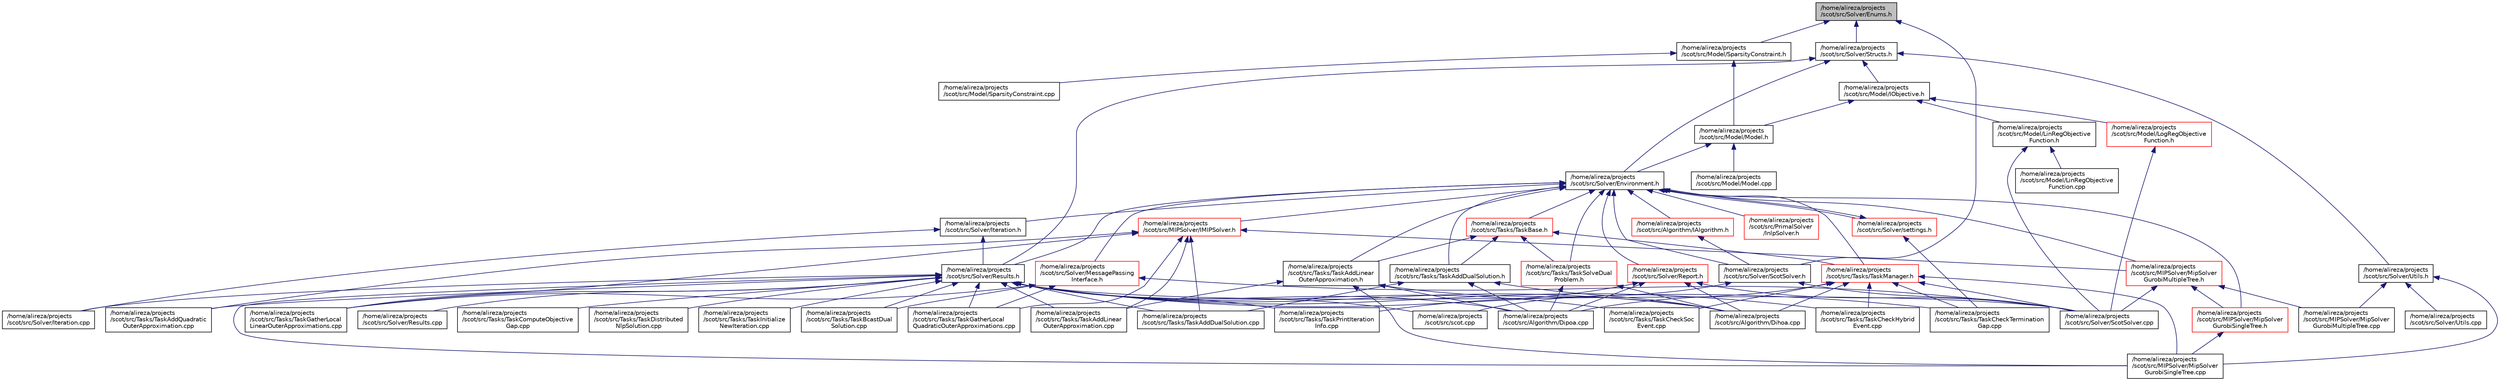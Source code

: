 digraph "/home/alireza/projects/scot/src/Solver/Enums.h"
{
 // LATEX_PDF_SIZE
  edge [fontname="Helvetica",fontsize="10",labelfontname="Helvetica",labelfontsize="10"];
  node [fontname="Helvetica",fontsize="10",shape=record];
  Node1 [label="/home/alireza/projects\l/scot/src/Solver/Enums.h",height=0.2,width=0.4,color="black", fillcolor="grey75", style="filled", fontcolor="black",tooltip=" "];
  Node1 -> Node2 [dir="back",color="midnightblue",fontsize="10",style="solid",fontname="Helvetica"];
  Node2 [label="/home/alireza/projects\l/scot/src/Model/SparsityConstraint.h",height=0.2,width=0.4,color="black", fillcolor="white", style="filled",URL="$SparsityConstraint_8h.html",tooltip=" "];
  Node2 -> Node3 [dir="back",color="midnightblue",fontsize="10",style="solid",fontname="Helvetica"];
  Node3 [label="/home/alireza/projects\l/scot/src/Model/Model.h",height=0.2,width=0.4,color="black", fillcolor="white", style="filled",URL="$Model_8h.html",tooltip=" "];
  Node3 -> Node4 [dir="back",color="midnightblue",fontsize="10",style="solid",fontname="Helvetica"];
  Node4 [label="/home/alireza/projects\l/scot/src/Model/Model.cpp",height=0.2,width=0.4,color="black", fillcolor="white", style="filled",URL="$Model_8cpp.html",tooltip=" "];
  Node3 -> Node5 [dir="back",color="midnightblue",fontsize="10",style="solid",fontname="Helvetica"];
  Node5 [label="/home/alireza/projects\l/scot/src/Solver/Environment.h",height=0.2,width=0.4,color="black", fillcolor="white", style="filled",URL="$Environment_8h.html",tooltip=" "];
  Node5 -> Node6 [dir="back",color="midnightblue",fontsize="10",style="solid",fontname="Helvetica"];
  Node6 [label="/home/alireza/projects\l/scot/src/Algorithm/IAlgorithm.h",height=0.2,width=0.4,color="red", fillcolor="white", style="filled",URL="$IAlgorithm_8h.html",tooltip=" "];
  Node6 -> Node12 [dir="back",color="midnightblue",fontsize="10",style="solid",fontname="Helvetica"];
  Node12 [label="/home/alireza/projects\l/scot/src/Solver/ScotSolver.h",height=0.2,width=0.4,color="black", fillcolor="white", style="filled",URL="$ScotSolver_8h.html",tooltip=" "];
  Node12 -> Node13 [dir="back",color="midnightblue",fontsize="10",style="solid",fontname="Helvetica"];
  Node13 [label="/home/alireza/projects\l/scot/src/scot.cpp",height=0.2,width=0.4,color="black", fillcolor="white", style="filled",URL="$scot_8cpp.html",tooltip="main file of the project"];
  Node12 -> Node9 [dir="back",color="midnightblue",fontsize="10",style="solid",fontname="Helvetica"];
  Node9 [label="/home/alireza/projects\l/scot/src/Solver/ScotSolver.cpp",height=0.2,width=0.4,color="black", fillcolor="white", style="filled",URL="$ScotSolver_8cpp.html",tooltip=" "];
  Node5 -> Node14 [dir="back",color="midnightblue",fontsize="10",style="solid",fontname="Helvetica"];
  Node14 [label="/home/alireza/projects\l/scot/src/MIPSolver/IMIPSolver.h",height=0.2,width=0.4,color="red", fillcolor="white", style="filled",URL="$IMIPSolver_8h.html",tooltip=" "];
  Node14 -> Node15 [dir="back",color="midnightblue",fontsize="10",style="solid",fontname="Helvetica"];
  Node15 [label="/home/alireza/projects\l/scot/src/MIPSolver/MipSolver\lGurobiMultipleTree.h",height=0.2,width=0.4,color="red", fillcolor="white", style="filled",URL="$MipSolverGurobiMultipleTree_8h.html",tooltip=" "];
  Node15 -> Node16 [dir="back",color="midnightblue",fontsize="10",style="solid",fontname="Helvetica"];
  Node16 [label="/home/alireza/projects\l/scot/src/MIPSolver/MipSolver\lGurobiMultipleTree.cpp",height=0.2,width=0.4,color="black", fillcolor="white", style="filled",URL="$MipSolverGurobiMultipleTree_8cpp.html",tooltip=" "];
  Node15 -> Node17 [dir="back",color="midnightblue",fontsize="10",style="solid",fontname="Helvetica"];
  Node17 [label="/home/alireza/projects\l/scot/src/MIPSolver/MipSolver\lGurobiSingleTree.h",height=0.2,width=0.4,color="red", fillcolor="white", style="filled",URL="$MipSolverGurobiSingleTree_8h.html",tooltip=" "];
  Node17 -> Node18 [dir="back",color="midnightblue",fontsize="10",style="solid",fontname="Helvetica"];
  Node18 [label="/home/alireza/projects\l/scot/src/MIPSolver/MipSolver\lGurobiSingleTree.cpp",height=0.2,width=0.4,color="black", fillcolor="white", style="filled",URL="$MipSolverGurobiSingleTree_8cpp.html",tooltip=" "];
  Node15 -> Node9 [dir="back",color="midnightblue",fontsize="10",style="solid",fontname="Helvetica"];
  Node14 -> Node22 [dir="back",color="midnightblue",fontsize="10",style="solid",fontname="Helvetica"];
  Node22 [label="/home/alireza/projects\l/scot/src/Tasks/TaskAddDualSolution.cpp",height=0.2,width=0.4,color="black", fillcolor="white", style="filled",URL="$TaskAddDualSolution_8cpp.html",tooltip=" "];
  Node14 -> Node23 [dir="back",color="midnightblue",fontsize="10",style="solid",fontname="Helvetica"];
  Node23 [label="/home/alireza/projects\l/scot/src/Tasks/TaskAddLinear\lOuterApproximation.cpp",height=0.2,width=0.4,color="black", fillcolor="white", style="filled",URL="$TaskAddLinearOuterApproximation_8cpp.html",tooltip=" "];
  Node14 -> Node24 [dir="back",color="midnightblue",fontsize="10",style="solid",fontname="Helvetica"];
  Node24 [label="/home/alireza/projects\l/scot/src/Tasks/TaskAddQuadratic\lOuterApproximation.cpp",height=0.2,width=0.4,color="black", fillcolor="white", style="filled",URL="$TaskAddQuadraticOuterApproximation_8cpp.html",tooltip=" "];
  Node14 -> Node25 [dir="back",color="midnightblue",fontsize="10",style="solid",fontname="Helvetica"];
  Node25 [label="/home/alireza/projects\l/scot/src/Tasks/TaskGatherLocal\lLinearOuterApproximations.cpp",height=0.2,width=0.4,color="black", fillcolor="white", style="filled",URL="$TaskGatherLocalLinearOuterApproximations_8cpp.html",tooltip=" "];
  Node14 -> Node26 [dir="back",color="midnightblue",fontsize="10",style="solid",fontname="Helvetica"];
  Node26 [label="/home/alireza/projects\l/scot/src/Tasks/TaskGatherLocal\lQuadraticOuterApproximations.cpp",height=0.2,width=0.4,color="black", fillcolor="white", style="filled",URL="$TaskGatherLocalQuadraticOuterApproximations_8cpp.html",tooltip=" "];
  Node5 -> Node15 [dir="back",color="midnightblue",fontsize="10",style="solid",fontname="Helvetica"];
  Node5 -> Node17 [dir="back",color="midnightblue",fontsize="10",style="solid",fontname="Helvetica"];
  Node5 -> Node29 [dir="back",color="midnightblue",fontsize="10",style="solid",fontname="Helvetica"];
  Node29 [label="/home/alireza/projects\l/scot/src/PrimalSolver\l/InlpSolver.h",height=0.2,width=0.4,color="red", fillcolor="white", style="filled",URL="$InlpSolver_8h.html",tooltip=" "];
  Node5 -> Node35 [dir="back",color="midnightblue",fontsize="10",style="solid",fontname="Helvetica"];
  Node35 [label="/home/alireza/projects\l/scot/src/Solver/Iteration.h",height=0.2,width=0.4,color="black", fillcolor="white", style="filled",URL="$Iteration_8h.html",tooltip=" "];
  Node35 -> Node36 [dir="back",color="midnightblue",fontsize="10",style="solid",fontname="Helvetica"];
  Node36 [label="/home/alireza/projects\l/scot/src/Solver/Iteration.cpp",height=0.2,width=0.4,color="black", fillcolor="white", style="filled",URL="$Iteration_8cpp.html",tooltip=" "];
  Node35 -> Node37 [dir="back",color="midnightblue",fontsize="10",style="solid",fontname="Helvetica"];
  Node37 [label="/home/alireza/projects\l/scot/src/Solver/Results.h",height=0.2,width=0.4,color="black", fillcolor="white", style="filled",URL="$Results_8h.html",tooltip=" "];
  Node37 -> Node8 [dir="back",color="midnightblue",fontsize="10",style="solid",fontname="Helvetica"];
  Node8 [label="/home/alireza/projects\l/scot/src/Algorithm/Dihoa.cpp",height=0.2,width=0.4,color="black", fillcolor="white", style="filled",URL="$Dihoa_8cpp.html",tooltip=" "];
  Node37 -> Node11 [dir="back",color="midnightblue",fontsize="10",style="solid",fontname="Helvetica"];
  Node11 [label="/home/alireza/projects\l/scot/src/Algorithm/Dipoa.cpp",height=0.2,width=0.4,color="black", fillcolor="white", style="filled",URL="$Dipoa_8cpp.html",tooltip=" "];
  Node37 -> Node18 [dir="back",color="midnightblue",fontsize="10",style="solid",fontname="Helvetica"];
  Node37 -> Node13 [dir="back",color="midnightblue",fontsize="10",style="solid",fontname="Helvetica"];
  Node37 -> Node36 [dir="back",color="midnightblue",fontsize="10",style="solid",fontname="Helvetica"];
  Node37 -> Node38 [dir="back",color="midnightblue",fontsize="10",style="solid",fontname="Helvetica"];
  Node38 [label="/home/alireza/projects\l/scot/src/Solver/Results.cpp",height=0.2,width=0.4,color="black", fillcolor="white", style="filled",URL="$Results_8cpp.html",tooltip=" "];
  Node37 -> Node9 [dir="back",color="midnightblue",fontsize="10",style="solid",fontname="Helvetica"];
  Node37 -> Node22 [dir="back",color="midnightblue",fontsize="10",style="solid",fontname="Helvetica"];
  Node37 -> Node23 [dir="back",color="midnightblue",fontsize="10",style="solid",fontname="Helvetica"];
  Node37 -> Node24 [dir="back",color="midnightblue",fontsize="10",style="solid",fontname="Helvetica"];
  Node37 -> Node39 [dir="back",color="midnightblue",fontsize="10",style="solid",fontname="Helvetica"];
  Node39 [label="/home/alireza/projects\l/scot/src/Tasks/TaskBcastDual\lSolution.cpp",height=0.2,width=0.4,color="black", fillcolor="white", style="filled",URL="$TaskBcastDualSolution_8cpp.html",tooltip=" "];
  Node37 -> Node34 [dir="back",color="midnightblue",fontsize="10",style="solid",fontname="Helvetica"];
  Node34 [label="/home/alireza/projects\l/scot/src/Tasks/TaskCheckHybrid\lEvent.cpp",height=0.2,width=0.4,color="black", fillcolor="white", style="filled",URL="$TaskCheckHybridEvent_8cpp.html",tooltip=" "];
  Node37 -> Node40 [dir="back",color="midnightblue",fontsize="10",style="solid",fontname="Helvetica"];
  Node40 [label="/home/alireza/projects\l/scot/src/Tasks/TaskCheckSoc\lEvent.cpp",height=0.2,width=0.4,color="black", fillcolor="white", style="filled",URL="$TaskCheckSocEvent_8cpp.html",tooltip=" "];
  Node37 -> Node41 [dir="back",color="midnightblue",fontsize="10",style="solid",fontname="Helvetica"];
  Node41 [label="/home/alireza/projects\l/scot/src/Tasks/TaskCheckTermination\lGap.cpp",height=0.2,width=0.4,color="black", fillcolor="white", style="filled",URL="$TaskCheckTerminationGap_8cpp.html",tooltip=" "];
  Node37 -> Node42 [dir="back",color="midnightblue",fontsize="10",style="solid",fontname="Helvetica"];
  Node42 [label="/home/alireza/projects\l/scot/src/Tasks/TaskComputeObjective\lGap.cpp",height=0.2,width=0.4,color="black", fillcolor="white", style="filled",URL="$TaskComputeObjectiveGap_8cpp.html",tooltip=" "];
  Node37 -> Node32 [dir="back",color="midnightblue",fontsize="10",style="solid",fontname="Helvetica"];
  Node32 [label="/home/alireza/projects\l/scot/src/Tasks/TaskDistributed\lNlpSolution.cpp",height=0.2,width=0.4,color="black", fillcolor="white", style="filled",URL="$TaskDistributedNlpSolution_8cpp.html",tooltip=" "];
  Node37 -> Node25 [dir="back",color="midnightblue",fontsize="10",style="solid",fontname="Helvetica"];
  Node37 -> Node26 [dir="back",color="midnightblue",fontsize="10",style="solid",fontname="Helvetica"];
  Node37 -> Node43 [dir="back",color="midnightblue",fontsize="10",style="solid",fontname="Helvetica"];
  Node43 [label="/home/alireza/projects\l/scot/src/Tasks/TaskInitialize\lNewIteration.cpp",height=0.2,width=0.4,color="black", fillcolor="white", style="filled",URL="$TaskInitializeNewIteration_8cpp.html",tooltip=" "];
  Node37 -> Node44 [dir="back",color="midnightblue",fontsize="10",style="solid",fontname="Helvetica"];
  Node44 [label="/home/alireza/projects\l/scot/src/Tasks/TaskPrintIteration\lInfo.cpp",height=0.2,width=0.4,color="black", fillcolor="white", style="filled",URL="$TaskPrintIterationInfo_8cpp.html",tooltip=" "];
  Node5 -> Node45 [dir="back",color="midnightblue",fontsize="10",style="solid",fontname="Helvetica"];
  Node45 [label="/home/alireza/projects\l/scot/src/Solver/MessagePassing\lInterface.h",height=0.2,width=0.4,color="red", fillcolor="white", style="filled",URL="$MessagePassingInterface_8h.html",tooltip=" "];
  Node45 -> Node9 [dir="back",color="midnightblue",fontsize="10",style="solid",fontname="Helvetica"];
  Node45 -> Node39 [dir="back",color="midnightblue",fontsize="10",style="solid",fontname="Helvetica"];
  Node45 -> Node25 [dir="back",color="midnightblue",fontsize="10",style="solid",fontname="Helvetica"];
  Node45 -> Node26 [dir="back",color="midnightblue",fontsize="10",style="solid",fontname="Helvetica"];
  Node5 -> Node47 [dir="back",color="midnightblue",fontsize="10",style="solid",fontname="Helvetica"];
  Node47 [label="/home/alireza/projects\l/scot/src/Solver/Report.h",height=0.2,width=0.4,color="red", fillcolor="white", style="filled",URL="$Report_8h.html",tooltip=" "];
  Node47 -> Node8 [dir="back",color="midnightblue",fontsize="10",style="solid",fontname="Helvetica"];
  Node47 -> Node11 [dir="back",color="midnightblue",fontsize="10",style="solid",fontname="Helvetica"];
  Node47 -> Node9 [dir="back",color="midnightblue",fontsize="10",style="solid",fontname="Helvetica"];
  Node47 -> Node44 [dir="back",color="midnightblue",fontsize="10",style="solid",fontname="Helvetica"];
  Node5 -> Node37 [dir="back",color="midnightblue",fontsize="10",style="solid",fontname="Helvetica"];
  Node5 -> Node12 [dir="back",color="midnightblue",fontsize="10",style="solid",fontname="Helvetica"];
  Node5 -> Node49 [dir="back",color="midnightblue",fontsize="10",style="solid",fontname="Helvetica"];
  Node49 [label="/home/alireza/projects\l/scot/src/Solver/settings.h",height=0.2,width=0.4,color="red", fillcolor="white", style="filled",URL="$settings_8h.html",tooltip=" "];
  Node49 -> Node5 [dir="back",color="midnightblue",fontsize="10",style="solid",fontname="Helvetica"];
  Node49 -> Node41 [dir="back",color="midnightblue",fontsize="10",style="solid",fontname="Helvetica"];
  Node5 -> Node51 [dir="back",color="midnightblue",fontsize="10",style="solid",fontname="Helvetica"];
  Node51 [label="/home/alireza/projects\l/scot/src/Tasks/TaskAddDualSolution.h",height=0.2,width=0.4,color="black", fillcolor="white", style="filled",URL="$TaskAddDualSolution_8h.html",tooltip=" "];
  Node51 -> Node8 [dir="back",color="midnightblue",fontsize="10",style="solid",fontname="Helvetica"];
  Node51 -> Node11 [dir="back",color="midnightblue",fontsize="10",style="solid",fontname="Helvetica"];
  Node51 -> Node22 [dir="back",color="midnightblue",fontsize="10",style="solid",fontname="Helvetica"];
  Node5 -> Node52 [dir="back",color="midnightblue",fontsize="10",style="solid",fontname="Helvetica"];
  Node52 [label="/home/alireza/projects\l/scot/src/Tasks/TaskAddLinear\lOuterApproximation.h",height=0.2,width=0.4,color="black", fillcolor="white", style="filled",URL="$TaskAddLinearOuterApproximation_8h.html",tooltip=" "];
  Node52 -> Node8 [dir="back",color="midnightblue",fontsize="10",style="solid",fontname="Helvetica"];
  Node52 -> Node11 [dir="back",color="midnightblue",fontsize="10",style="solid",fontname="Helvetica"];
  Node52 -> Node18 [dir="back",color="midnightblue",fontsize="10",style="solid",fontname="Helvetica"];
  Node52 -> Node23 [dir="back",color="midnightblue",fontsize="10",style="solid",fontname="Helvetica"];
  Node5 -> Node53 [dir="back",color="midnightblue",fontsize="10",style="solid",fontname="Helvetica"];
  Node53 [label="/home/alireza/projects\l/scot/src/Tasks/TaskBase.h",height=0.2,width=0.4,color="red", fillcolor="white", style="filled",URL="$TaskBase_8h.html",tooltip=" "];
  Node53 -> Node51 [dir="back",color="midnightblue",fontsize="10",style="solid",fontname="Helvetica"];
  Node53 -> Node52 [dir="back",color="midnightblue",fontsize="10",style="solid",fontname="Helvetica"];
  Node53 -> Node68 [dir="back",color="midnightblue",fontsize="10",style="solid",fontname="Helvetica"];
  Node68 [label="/home/alireza/projects\l/scot/src/Tasks/TaskManager.h",height=0.2,width=0.4,color="red", fillcolor="white", style="filled",URL="$TaskManager_8h.html",tooltip=" "];
  Node68 -> Node8 [dir="back",color="midnightblue",fontsize="10",style="solid",fontname="Helvetica"];
  Node68 -> Node11 [dir="back",color="midnightblue",fontsize="10",style="solid",fontname="Helvetica"];
  Node68 -> Node18 [dir="back",color="midnightblue",fontsize="10",style="solid",fontname="Helvetica"];
  Node68 -> Node9 [dir="back",color="midnightblue",fontsize="10",style="solid",fontname="Helvetica"];
  Node68 -> Node34 [dir="back",color="midnightblue",fontsize="10",style="solid",fontname="Helvetica"];
  Node68 -> Node40 [dir="back",color="midnightblue",fontsize="10",style="solid",fontname="Helvetica"];
  Node68 -> Node41 [dir="back",color="midnightblue",fontsize="10",style="solid",fontname="Helvetica"];
  Node53 -> Node71 [dir="back",color="midnightblue",fontsize="10",style="solid",fontname="Helvetica"];
  Node71 [label="/home/alireza/projects\l/scot/src/Tasks/TaskSolveDual\lProblem.h",height=0.2,width=0.4,color="red", fillcolor="white", style="filled",URL="$TaskSolveDualProblem_8h.html",tooltip=" "];
  Node71 -> Node8 [dir="back",color="midnightblue",fontsize="10",style="solid",fontname="Helvetica"];
  Node71 -> Node11 [dir="back",color="midnightblue",fontsize="10",style="solid",fontname="Helvetica"];
  Node5 -> Node68 [dir="back",color="midnightblue",fontsize="10",style="solid",fontname="Helvetica"];
  Node5 -> Node71 [dir="back",color="midnightblue",fontsize="10",style="solid",fontname="Helvetica"];
  Node2 -> Node73 [dir="back",color="midnightblue",fontsize="10",style="solid",fontname="Helvetica"];
  Node73 [label="/home/alireza/projects\l/scot/src/Model/SparsityConstraint.cpp",height=0.2,width=0.4,color="black", fillcolor="white", style="filled",URL="$SparsityConstraint_8cpp.html",tooltip=" "];
  Node1 -> Node12 [dir="back",color="midnightblue",fontsize="10",style="solid",fontname="Helvetica"];
  Node1 -> Node74 [dir="back",color="midnightblue",fontsize="10",style="solid",fontname="Helvetica"];
  Node74 [label="/home/alireza/projects\l/scot/src/Solver/Structs.h",height=0.2,width=0.4,color="black", fillcolor="white", style="filled",URL="$Structs_8h.html",tooltip=" "];
  Node74 -> Node75 [dir="back",color="midnightblue",fontsize="10",style="solid",fontname="Helvetica"];
  Node75 [label="/home/alireza/projects\l/scot/src/Model/IObjective.h",height=0.2,width=0.4,color="black", fillcolor="white", style="filled",URL="$IObjective_8h.html",tooltip=" "];
  Node75 -> Node76 [dir="back",color="midnightblue",fontsize="10",style="solid",fontname="Helvetica"];
  Node76 [label="/home/alireza/projects\l/scot/src/Model/LinRegObjective\lFunction.h",height=0.2,width=0.4,color="black", fillcolor="white", style="filled",URL="$LinRegObjectiveFunction_8h.html",tooltip=" "];
  Node76 -> Node77 [dir="back",color="midnightblue",fontsize="10",style="solid",fontname="Helvetica"];
  Node77 [label="/home/alireza/projects\l/scot/src/Model/LinRegObjective\lFunction.cpp",height=0.2,width=0.4,color="black", fillcolor="white", style="filled",URL="$LinRegObjectiveFunction_8cpp.html",tooltip=" "];
  Node76 -> Node9 [dir="back",color="midnightblue",fontsize="10",style="solid",fontname="Helvetica"];
  Node75 -> Node78 [dir="back",color="midnightblue",fontsize="10",style="solid",fontname="Helvetica"];
  Node78 [label="/home/alireza/projects\l/scot/src/Model/LogRegObjective\lFunction.h",height=0.2,width=0.4,color="red", fillcolor="white", style="filled",URL="$LogRegObjectiveFunction_8h.html",tooltip=" "];
  Node78 -> Node9 [dir="back",color="midnightblue",fontsize="10",style="solid",fontname="Helvetica"];
  Node75 -> Node3 [dir="back",color="midnightblue",fontsize="10",style="solid",fontname="Helvetica"];
  Node74 -> Node5 [dir="back",color="midnightblue",fontsize="10",style="solid",fontname="Helvetica"];
  Node74 -> Node37 [dir="back",color="midnightblue",fontsize="10",style="solid",fontname="Helvetica"];
  Node74 -> Node80 [dir="back",color="midnightblue",fontsize="10",style="solid",fontname="Helvetica"];
  Node80 [label="/home/alireza/projects\l/scot/src/Solver/Utils.h",height=0.2,width=0.4,color="black", fillcolor="white", style="filled",URL="$Utils_8h.html",tooltip=" "];
  Node80 -> Node16 [dir="back",color="midnightblue",fontsize="10",style="solid",fontname="Helvetica"];
  Node80 -> Node18 [dir="back",color="midnightblue",fontsize="10",style="solid",fontname="Helvetica"];
  Node80 -> Node81 [dir="back",color="midnightblue",fontsize="10",style="solid",fontname="Helvetica"];
  Node81 [label="/home/alireza/projects\l/scot/src/Solver/Utils.cpp",height=0.2,width=0.4,color="black", fillcolor="white", style="filled",URL="$Utils_8cpp.html",tooltip=" "];
}
